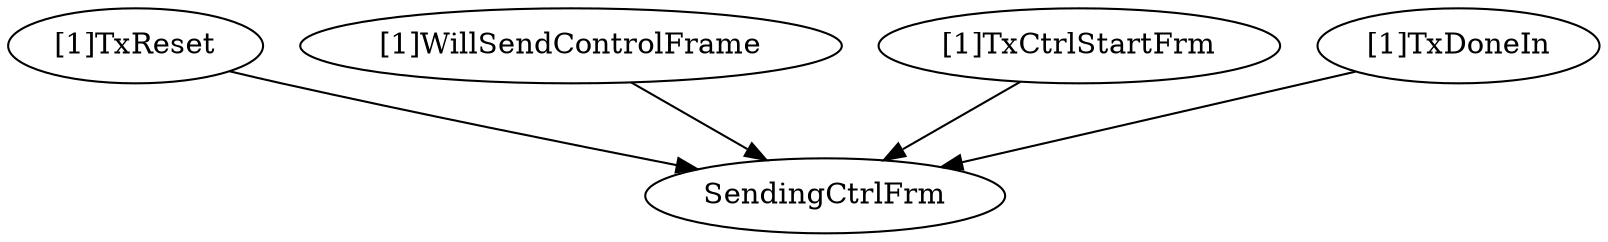 strict digraph "" {
	"[1]TxReset"	 [complexity=1,
		importance=0.143854634522,
		rank=0.143854634522];
	SendingCtrlFrm	 [complexity=0,
		importance=0.0418380625917,
		rank=0.0];
	"[1]TxReset" -> SendingCtrlFrm;
	"[1]WillSendControlFrame"	 [complexity=2,
		importance=0.144293045021,
		rank=0.0721465225105];
	"[1]WillSendControlFrame" -> SendingCtrlFrm;
	"[1]TxCtrlStartFrm"	 [complexity=2,
		importance=0.148991412304,
		rank=0.0744957061522];
	"[1]TxCtrlStartFrm" -> SendingCtrlFrm;
	"[1]TxDoneIn"	 [complexity=1,
		importance=0.0601785093389,
		rank=0.0601785093389];
	"[1]TxDoneIn" -> SendingCtrlFrm;
}
